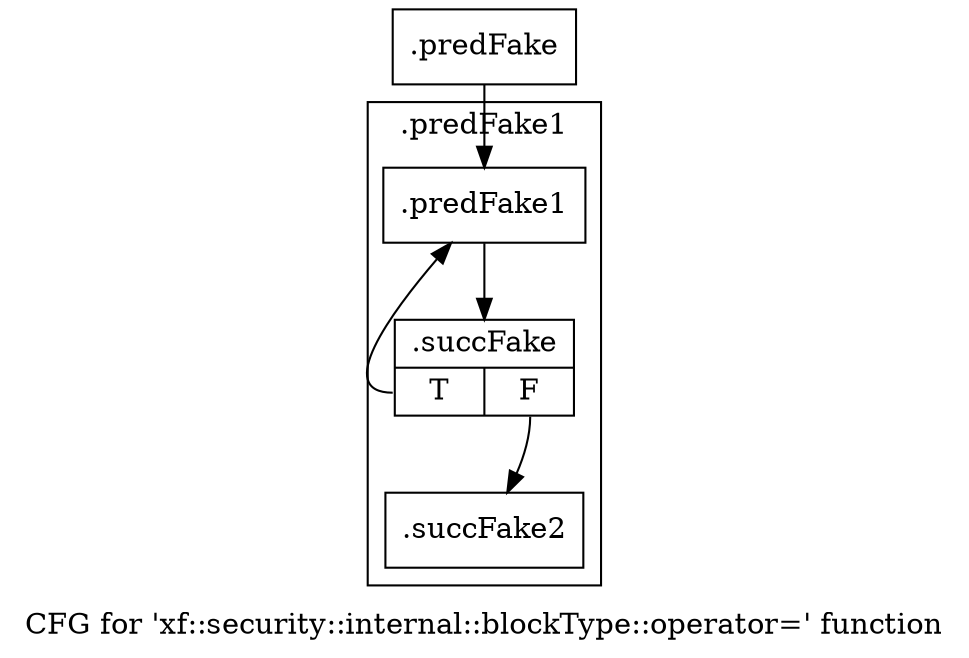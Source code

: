 digraph "CFG for 'xf::security::internal::blockType::operator=' function" {
	label="CFG for 'xf::security::internal::blockType::operator=' function";

	Node0x5abcf60 [shape=record,filename="",linenumber="",label="{.predFake}"];
	Node0x5abcf60 -> Node0x5abf410[ callList="" memoryops="" filename="./sha1.hpp" execusionnum="0"];
	Node0x61009f0 [shape=record,filename="./sha1.hpp",linenumber="47",label="{.succFake2}"];
subgraph cluster_0 {
	label=".predFake1";
	tripcount="0";
	invocationtime="-1";

	Node0x5abf410 [shape=record,filename="./sha1.hpp",linenumber="47",label="{.predFake1}"];
	Node0x5abf410 -> Node0x6100300[ callList="" memoryops="" filename="./sha1.hpp" execusionnum="0"];
	Node0x6100300 [shape=record,filename="./sha1.hpp",linenumber="47",label="{.succFake|{<s0>T|<s1>F}}"];
	Node0x6100300:s0 -> Node0x5abf410[ callList="" memoryops="" filename="./sha1.hpp" execusionnum="0"];
	Node0x6100300:s1 -> Node0x61009f0[ callList="" memoryops="" filename="./sha1.hpp" execusionnum="0"];
}
}
